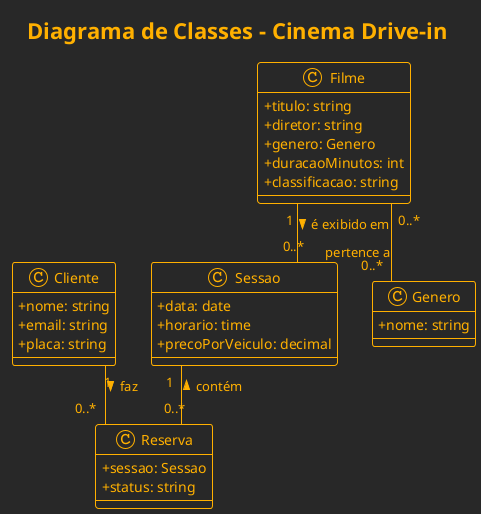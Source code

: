 @startuml DriveInCinema
title Diagrama de Classes - Cinema Drive-in

!theme crt-amber
skinparam classAttributeIconSize 0
skinparam linetype ortho

class Cliente {
  + nome: string
  + email: string
  + placa: string
}

class Reserva {
  + sessao: Sessao
  + status: string
}

class Sessao {
  + data: date
  + horario: time
  + precoPorVeiculo: decimal
}

class Filme {
  + titulo: string
  + diretor: string
  + genero: Genero
  + duracaoMinutos: int
  + classificacao: string
}

class Genero {
  + nome: string
}

Cliente "1" -- "0..*" Reserva : faz >
Filme "1" -- "0..*" Sessao : é exibido em >
Sessao "1" -- "0..*" Reserva : contém <
Filme "0..*" -- "0..*" Genero : pertence a

@enduml